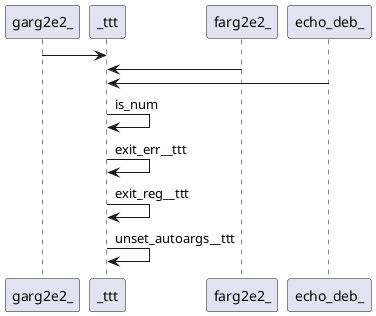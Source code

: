 @startuml rete
garg2e2_ -> _ttt 
farg2e2_ -> _ttt
echo_deb_ -> _ttt
_ttt -> _ttt:is_num
_ttt -> _ttt:exit_err__ttt
_ttt -> _ttt:exit_reg__ttt
_ttt -> _ttt:unset_autoargs__ttt
' {wrap_fn}
' fnn o-> _ttt
' {body_fn}
@enduml
